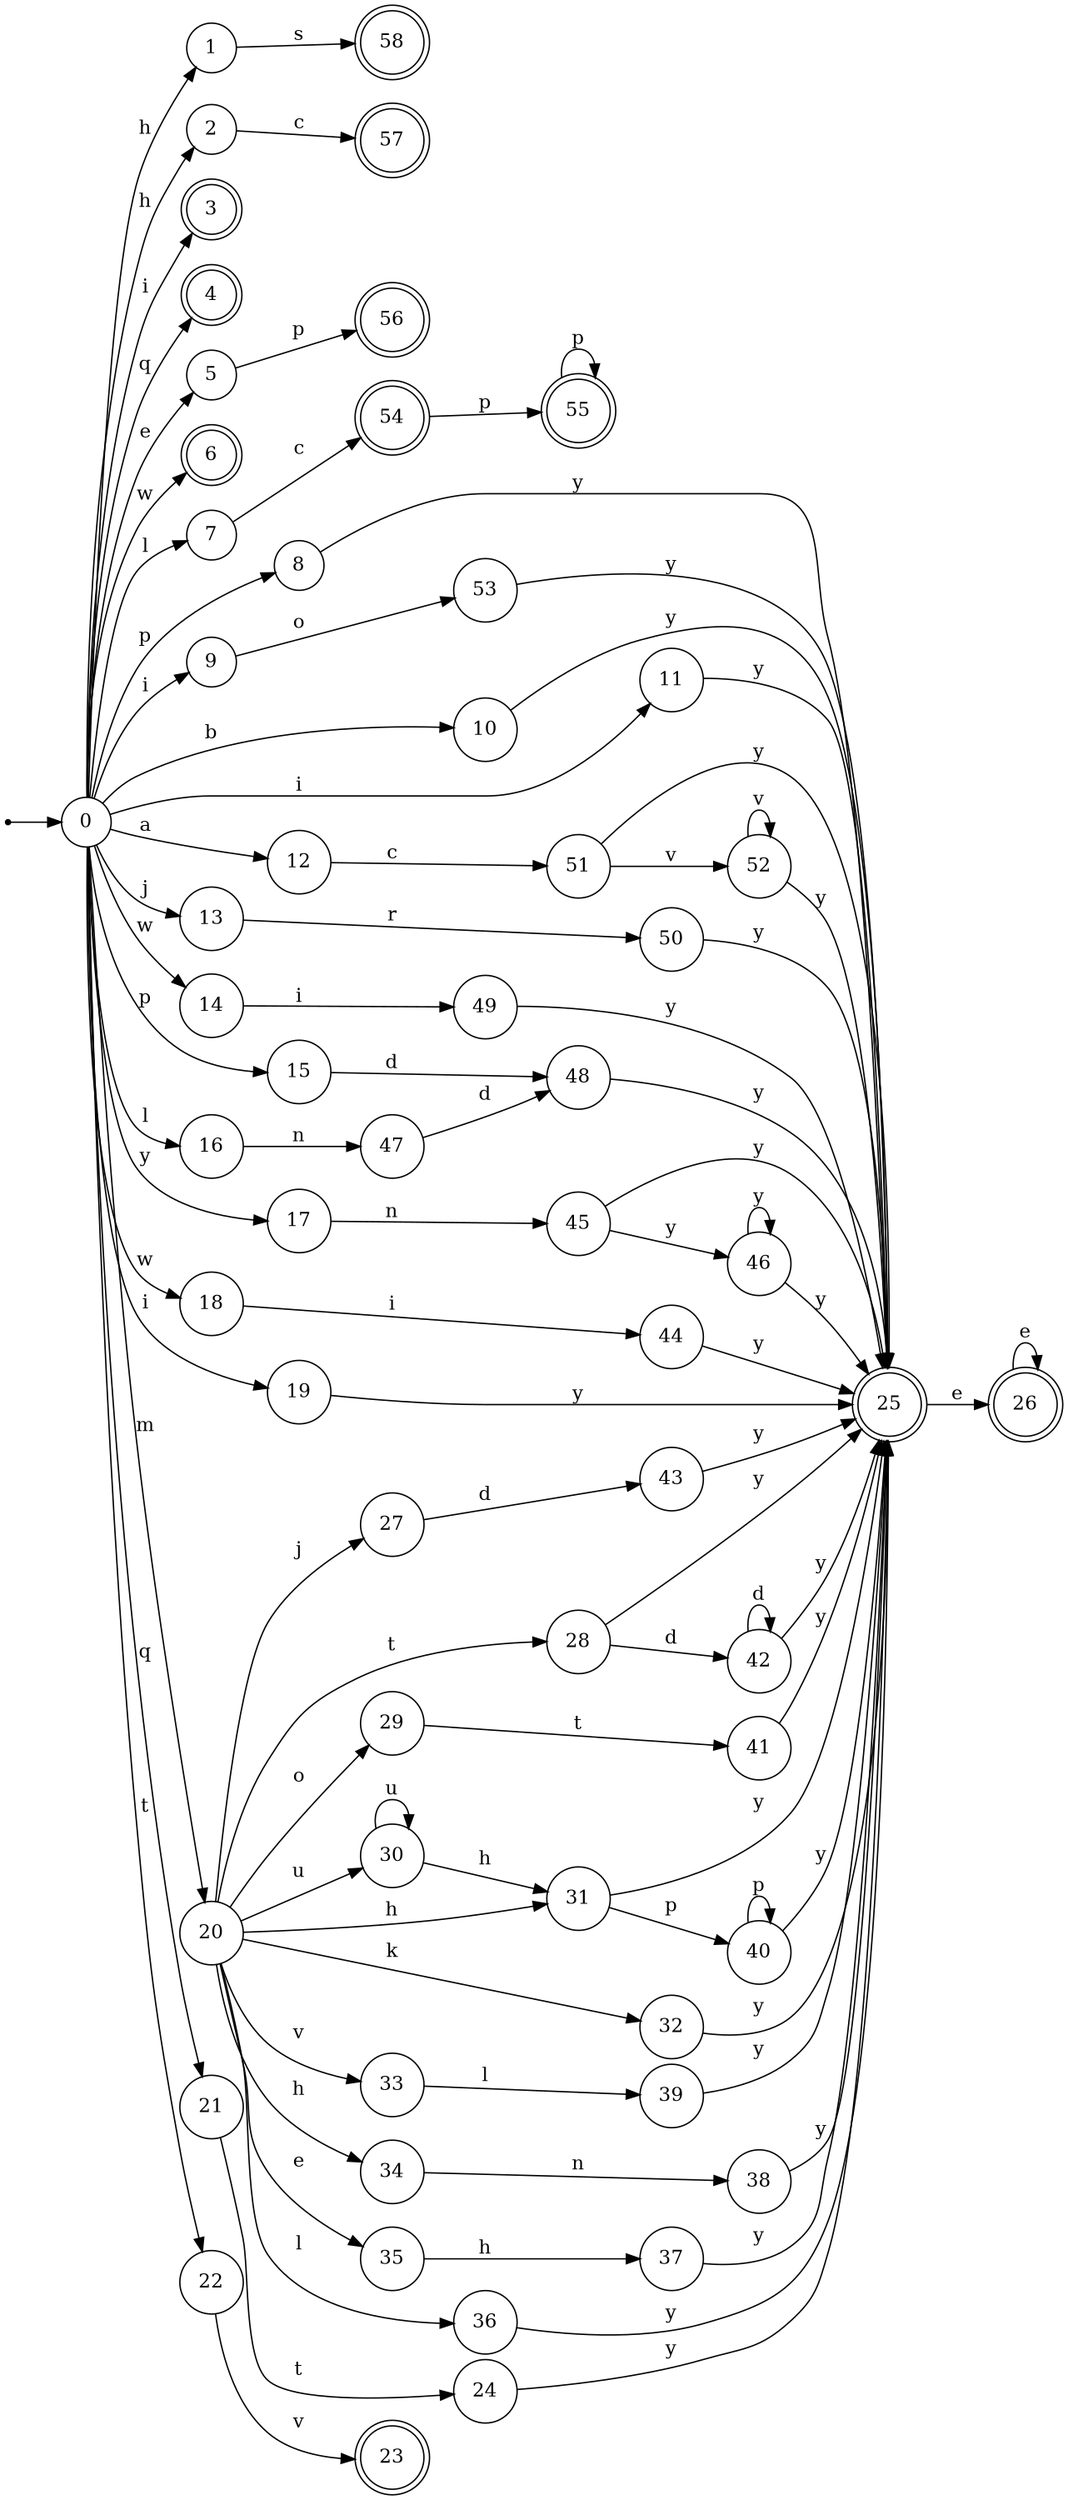 digraph finite_state_machine {
rankdir=LR;
size="20,20";
node [shape = point]; "dummy0"
node [shape = circle]; "0";
"dummy0" -> "0";
node [shape = circle]; "1";
node [shape = circle]; "2";
node [shape = doublecircle]; "3";node [shape = doublecircle]; "4";node [shape = circle]; "5";
node [shape = doublecircle]; "6";node [shape = circle]; "7";
node [shape = circle]; "8";
node [shape = circle]; "9";
node [shape = circle]; "10";
node [shape = circle]; "11";
node [shape = circle]; "12";
node [shape = circle]; "13";
node [shape = circle]; "14";
node [shape = circle]; "15";
node [shape = circle]; "16";
node [shape = circle]; "17";
node [shape = circle]; "18";
node [shape = circle]; "19";
node [shape = circle]; "20";
node [shape = circle]; "21";
node [shape = circle]; "22";
node [shape = doublecircle]; "23";node [shape = circle]; "24";
node [shape = doublecircle]; "25";node [shape = doublecircle]; "26";node [shape = circle]; "27";
node [shape = circle]; "28";
node [shape = circle]; "29";
node [shape = circle]; "30";
node [shape = circle]; "31";
node [shape = circle]; "32";
node [shape = circle]; "33";
node [shape = circle]; "34";
node [shape = circle]; "35";
node [shape = circle]; "36";
node [shape = circle]; "37";
node [shape = circle]; "38";
node [shape = circle]; "39";
node [shape = circle]; "40";
node [shape = circle]; "41";
node [shape = circle]; "42";
node [shape = circle]; "43";
node [shape = circle]; "44";
node [shape = circle]; "45";
node [shape = circle]; "46";
node [shape = circle]; "47";
node [shape = circle]; "48";
node [shape = circle]; "49";
node [shape = circle]; "50";
node [shape = circle]; "51";
node [shape = circle]; "52";
node [shape = circle]; "53";
node [shape = doublecircle]; "54";node [shape = doublecircle]; "55";node [shape = doublecircle]; "56";node [shape = doublecircle]; "57";node [shape = doublecircle]; "58";"0" -> "1" [label = "h"];
 "0" -> "2" [label = "h"];
 "0" -> "11" [label = "i"];
 "0" -> "9" [label = "i"];
 "0" -> "3" [label = "i"];
 "0" -> "19" [label = "i"];
 "0" -> "4" [label = "q"];
 "0" -> "21" [label = "q"];
 "0" -> "5" [label = "e"];
 "0" -> "18" [label = "w"];
 "0" -> "6" [label = "w"];
 "0" -> "14" [label = "w"];
 "0" -> "16" [label = "l"];
 "0" -> "7" [label = "l"];
 "0" -> "8" [label = "p"];
 "0" -> "15" [label = "p"];
 "0" -> "10" [label = "b"];
 "0" -> "12" [label = "a"];
 "0" -> "13" [label = "j"];
 "0" -> "17" [label = "y"];
 "0" -> "20" [label = "m"];
 "0" -> "22" [label = "t"];
 "22" -> "23" [label = "v"];
 "21" -> "24" [label = "t"];
 "24" -> "25" [label = "y"];
 "25" -> "26" [label = "e"];
 "26" -> "26" [label = "e"];
 "20" -> "27" [label = "j"];
 "20" -> "28" [label = "t"];
 "20" -> "29" [label = "o"];
 "20" -> "30" [label = "u"];
 "20" -> "34" [label = "h"];
 "20" -> "31" [label = "h"];
 "20" -> "32" [label = "k"];
 "20" -> "33" [label = "v"];
 "20" -> "35" [label = "e"];
 "20" -> "36" [label = "l"];
 "36" -> "25" [label = "y"];
 "35" -> "37" [label = "h"];
 "37" -> "25" [label = "y"];
 "34" -> "38" [label = "n"];
 "38" -> "25" [label = "y"];
 "33" -> "39" [label = "l"];
 "39" -> "25" [label = "y"];
 "32" -> "25" [label = "y"];
 "31" -> "40" [label = "p"];
 "31" -> "25" [label = "y"];
 "40" -> "40" [label = "p"];
 "40" -> "25" [label = "y"];
 "30" -> "30" [label = "u"];
 "30" -> "31" [label = "h"];
 "29" -> "41" [label = "t"];
 "41" -> "25" [label = "y"];
 "28" -> "42" [label = "d"];
 "28" -> "25" [label = "y"];
 "42" -> "42" [label = "d"];
 "42" -> "25" [label = "y"];
 "27" -> "43" [label = "d"];
 "43" -> "25" [label = "y"];
 "19" -> "25" [label = "y"];
 "18" -> "44" [label = "i"];
 "44" -> "25" [label = "y"];
 "17" -> "45" [label = "n"];
 "45" -> "25" [label = "y"];
 "45" -> "46" [label = "y"];
 "46" -> "25" [label = "y"];
 "46" -> "46" [label = "y"];
 "16" -> "47" [label = "n"];
 "47" -> "48" [label = "d"];
 "48" -> "25" [label = "y"];
 "15" -> "48" [label = "d"];
 "14" -> "49" [label = "i"];
 "49" -> "25" [label = "y"];
 "13" -> "50" [label = "r"];
 "50" -> "25" [label = "y"];
 "12" -> "51" [label = "c"];
 "51" -> "52" [label = "v"];
 "51" -> "25" [label = "y"];
 "52" -> "52" [label = "v"];
 "52" -> "25" [label = "y"];
 "11" -> "25" [label = "y"];
 "10" -> "25" [label = "y"];
 "9" -> "53" [label = "o"];
 "53" -> "25" [label = "y"];
 "8" -> "25" [label = "y"];
 "7" -> "54" [label = "c"];
 "54" -> "55" [label = "p"];
 "55" -> "55" [label = "p"];
 "5" -> "56" [label = "p"];
 "2" -> "57" [label = "c"];
 "1" -> "58" [label = "s"];
 }
